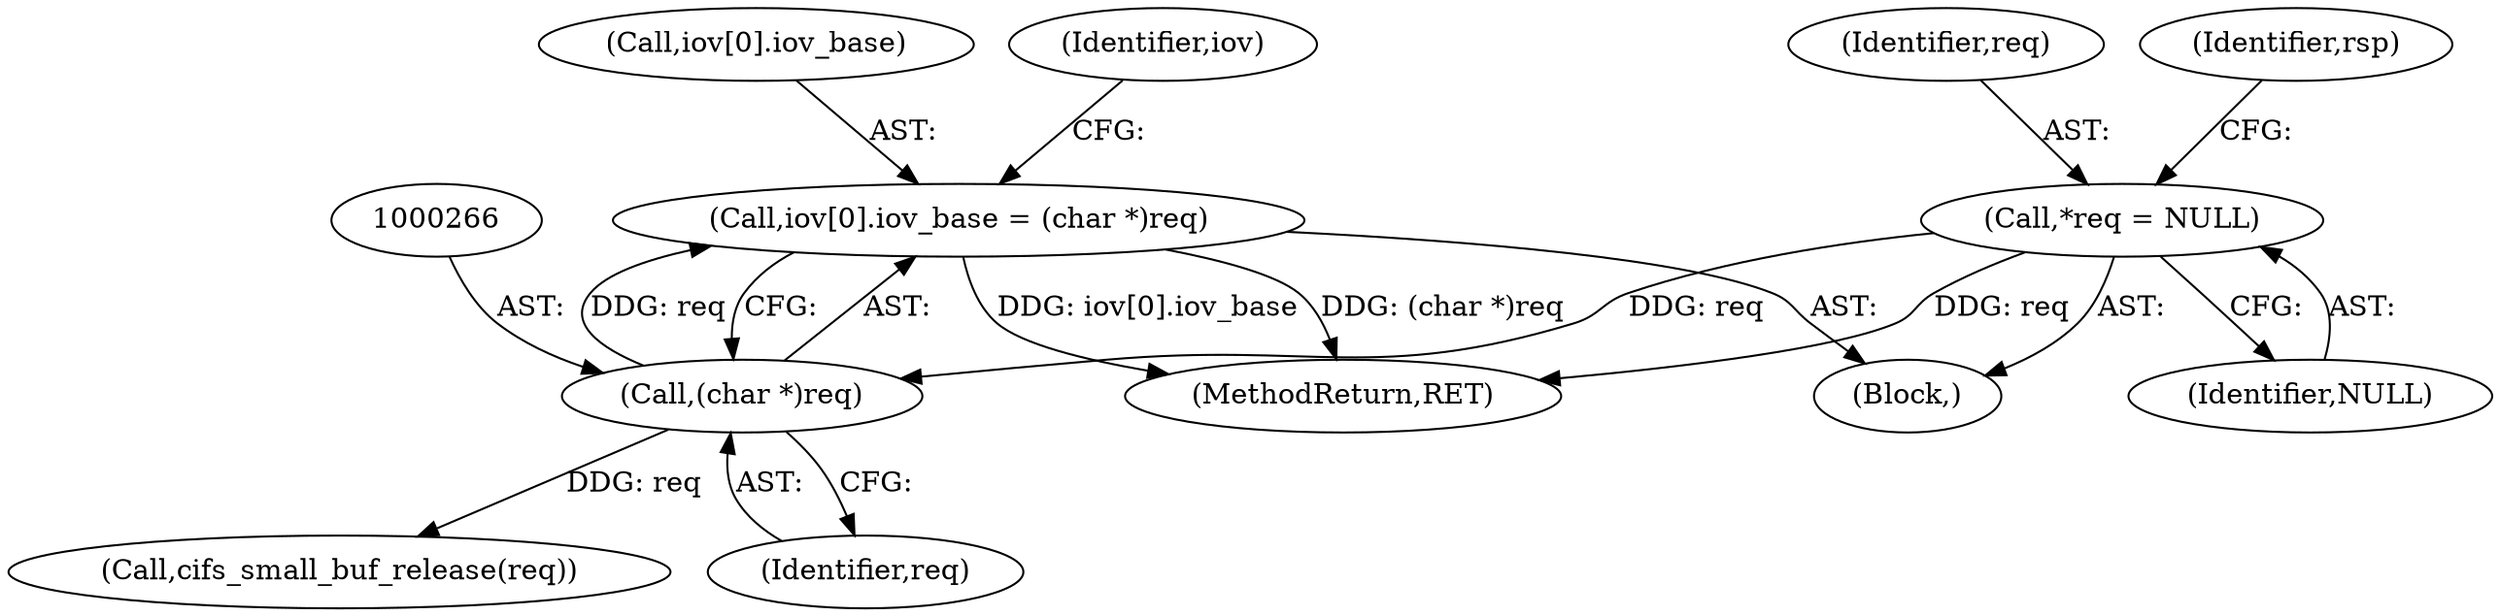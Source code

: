 digraph "0_linux_6a3eb3360667170988f8a6477f6686242061488a@array" {
"1000259" [label="(Call,iov[0].iov_base = (char *)req)"];
"1000265" [label="(Call,(char *)req)"];
"1000114" [label="(Call,*req = NULL)"];
"1000392" [label="(MethodReturn,RET)"];
"1000385" [label="(Call,cifs_small_buf_release(req))"];
"1000267" [label="(Identifier,req)"];
"1000114" [label="(Call,*req = NULL)"];
"1000115" [label="(Identifier,req)"];
"1000116" [label="(Identifier,NULL)"];
"1000259" [label="(Call,iov[0].iov_base = (char *)req)"];
"1000260" [label="(Call,iov[0].iov_base)"];
"1000271" [label="(Identifier,iov)"];
"1000119" [label="(Identifier,rsp)"];
"1000265" [label="(Call,(char *)req)"];
"1000107" [label="(Block,)"];
"1000259" -> "1000107"  [label="AST: "];
"1000259" -> "1000265"  [label="CFG: "];
"1000260" -> "1000259"  [label="AST: "];
"1000265" -> "1000259"  [label="AST: "];
"1000271" -> "1000259"  [label="CFG: "];
"1000259" -> "1000392"  [label="DDG: iov[0].iov_base"];
"1000259" -> "1000392"  [label="DDG: (char *)req"];
"1000265" -> "1000259"  [label="DDG: req"];
"1000265" -> "1000267"  [label="CFG: "];
"1000266" -> "1000265"  [label="AST: "];
"1000267" -> "1000265"  [label="AST: "];
"1000114" -> "1000265"  [label="DDG: req"];
"1000265" -> "1000385"  [label="DDG: req"];
"1000114" -> "1000107"  [label="AST: "];
"1000114" -> "1000116"  [label="CFG: "];
"1000115" -> "1000114"  [label="AST: "];
"1000116" -> "1000114"  [label="AST: "];
"1000119" -> "1000114"  [label="CFG: "];
"1000114" -> "1000392"  [label="DDG: req"];
}

